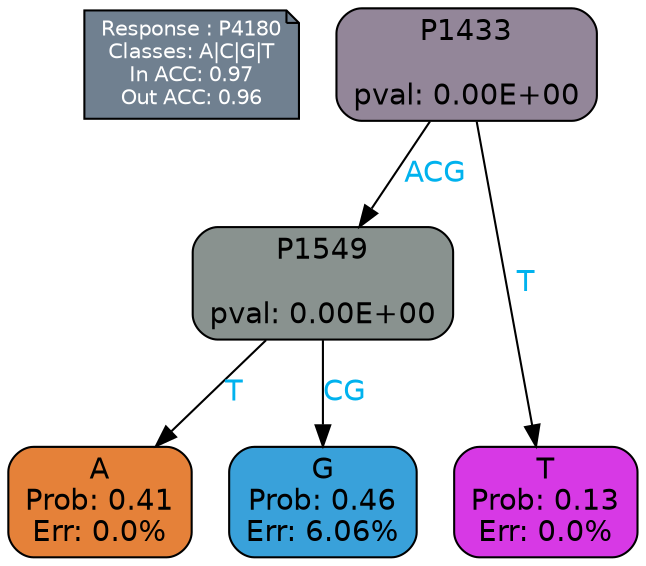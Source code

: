 digraph Tree {
node [shape=box, style="filled, rounded", color="black", fontname=helvetica] ;
graph [ranksep=equally, splines=polylines, bgcolor=transparent, dpi=600] ;
edge [fontname=helvetica] ;
LEGEND [label="Response : P4180
Classes: A|C|G|T
In ACC: 0.97
Out ACC: 0.96
",shape=note,align=left,style=filled,fillcolor="slategray",fontcolor="white",fontsize=10];1 [label="P1433

pval: 0.00E+00", fillcolor="#938699"] ;
2 [label="P1549

pval: 0.00E+00", fillcolor="#89928f"] ;
3 [label="A
Prob: 0.41
Err: 0.0%", fillcolor="#e58139"] ;
4 [label="G
Prob: 0.46
Err: 6.06%", fillcolor="#39a1da"] ;
5 [label="T
Prob: 0.13
Err: 0.0%", fillcolor="#d739e5"] ;
1 -> 2 [label="ACG",fontcolor=deepskyblue2] ;
1 -> 5 [label="T",fontcolor=deepskyblue2] ;
2 -> 3 [label="T",fontcolor=deepskyblue2] ;
2 -> 4 [label="CG",fontcolor=deepskyblue2] ;
{rank = same; 3;4;5;}{rank = same; LEGEND;1;}}
